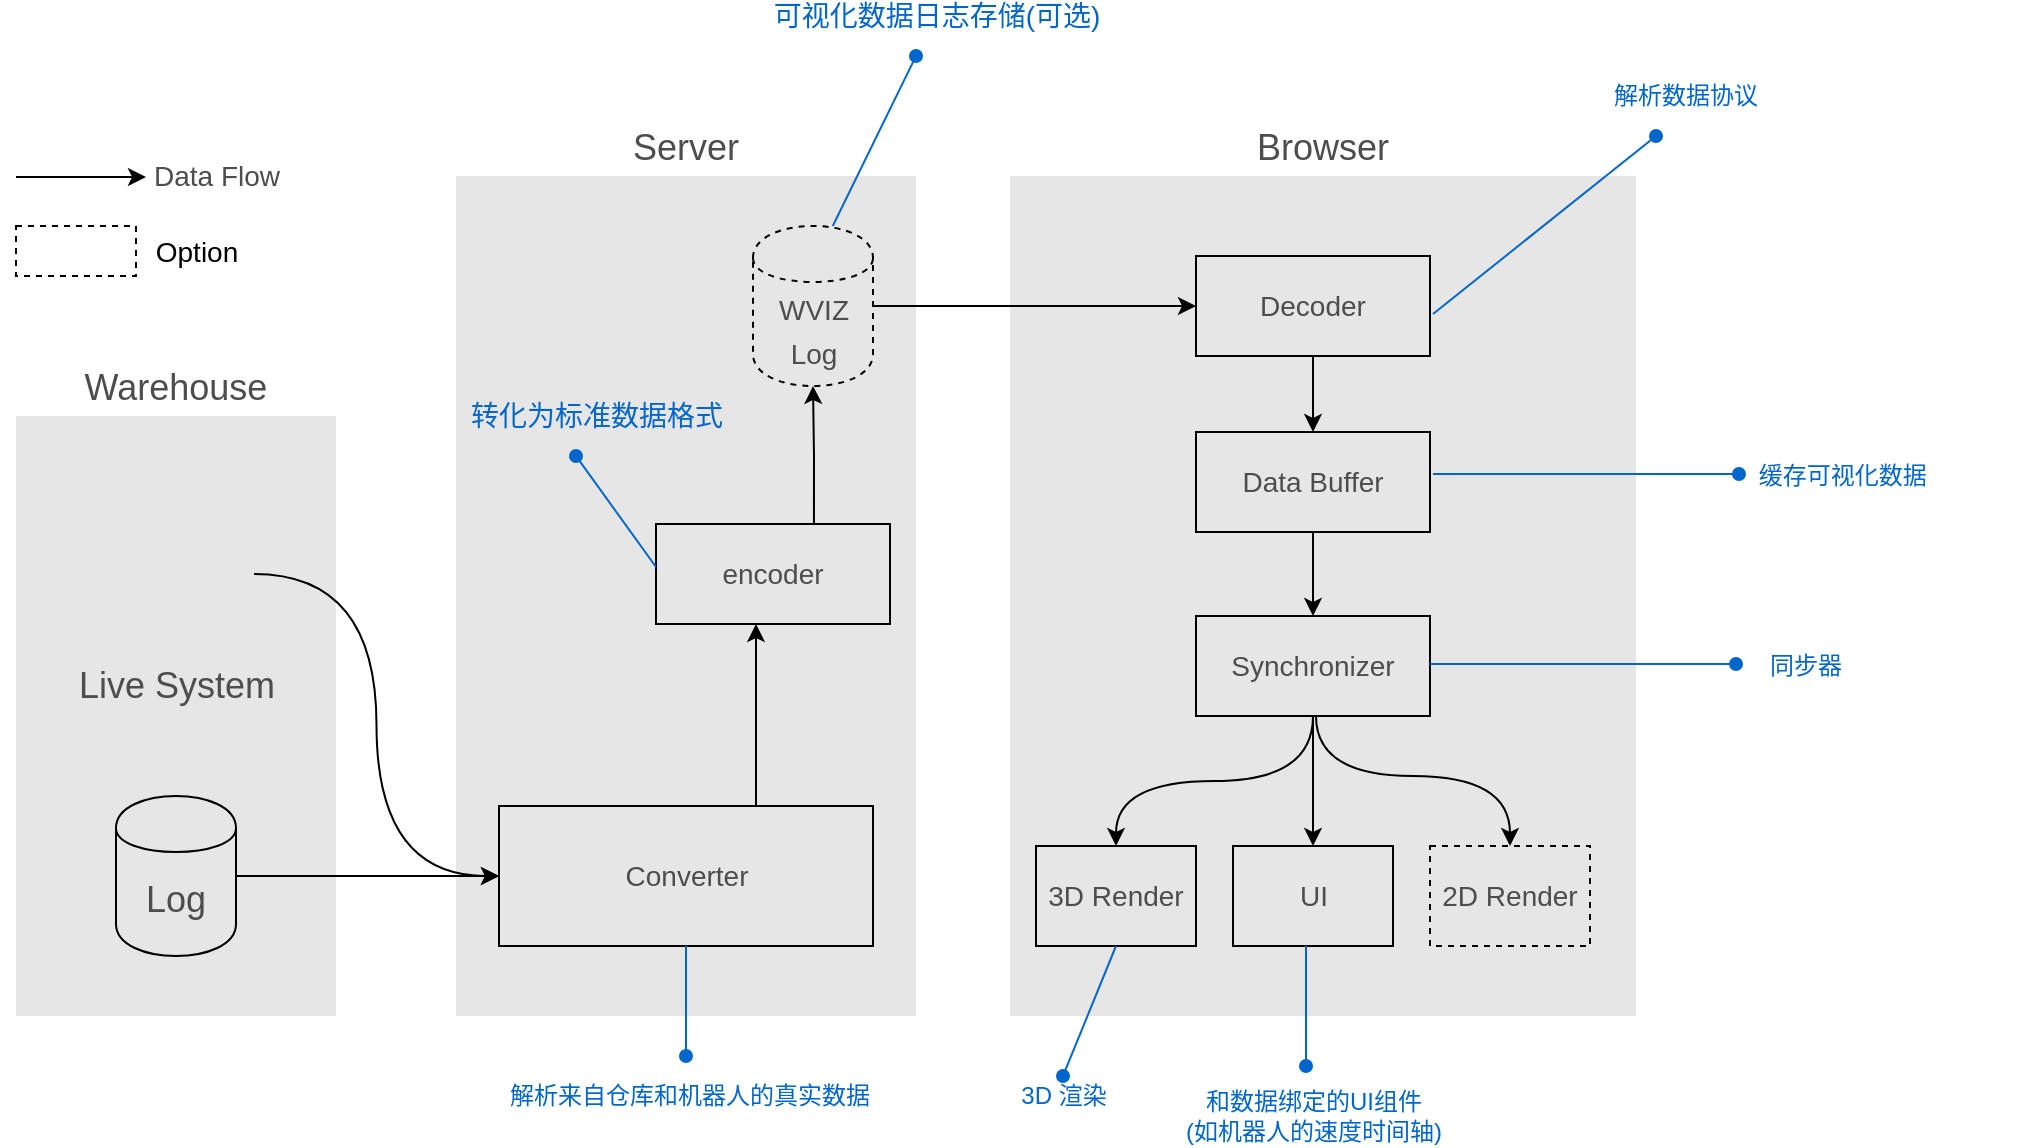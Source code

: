 <mxfile version="12.7.0" type="github">
  <diagram id="r8dyAenhpYEkF3rmn25K" name="Page-1">
    <mxGraphModel dx="1060" dy="1807" grid="1" gridSize="10" guides="1" tooltips="1" connect="1" arrows="1" fold="1" page="1" pageScale="1" pageWidth="827" pageHeight="1169" math="0" shadow="0">
      <root>
        <mxCell id="0"/>
        <mxCell id="1" parent="0"/>
        <mxCell id="gw2dtnyYVouEuGopL-0R-20" value="Browser" style="rounded=0;whiteSpace=wrap;html=1;fillColor=#E6E6E6;strokeColor=none;labelPosition=center;verticalLabelPosition=top;align=center;verticalAlign=bottom;fontSize=18;fontColor=#4D4D4D;" vertex="1" parent="1">
          <mxGeometry x="597" y="40" width="313" height="420" as="geometry"/>
        </mxCell>
        <mxCell id="gw2dtnyYVouEuGopL-0R-1" value="Warehouse" style="rounded=0;whiteSpace=wrap;html=1;fillColor=#E6E6E6;strokeColor=none;labelPosition=center;verticalLabelPosition=top;align=center;verticalAlign=bottom;fontSize=18;fontColor=#4D4D4D;" vertex="1" parent="1">
          <mxGeometry x="100" y="160" width="160" height="300" as="geometry"/>
        </mxCell>
        <mxCell id="gw2dtnyYVouEuGopL-0R-2" value="Live System" style="shape=image;html=1;verticalAlign=top;verticalLabelPosition=bottom;labelBackgroundColor=none;imageAspect=0;aspect=fixed;image=https://cdn3.iconfinder.com/data/icons/whisky-break/90/warehouse-128.png;fillColor=#E6E6E6;fontSize=18;fontColor=#4D4D4D;align=center;" vertex="1" parent="1">
          <mxGeometry x="141" y="200" width="78" height="78" as="geometry"/>
        </mxCell>
        <mxCell id="gw2dtnyYVouEuGopL-0R-3" value="Log" style="shape=cylinder;whiteSpace=wrap;html=1;boundedLbl=1;backgroundOutline=1;labelBackgroundColor=none;fillColor=#E6E6E6;fontSize=18;fontColor=#4D4D4D;align=center;" vertex="1" parent="1">
          <mxGeometry x="150" y="350" width="60" height="80" as="geometry"/>
        </mxCell>
        <mxCell id="gw2dtnyYVouEuGopL-0R-6" value="Server" style="rounded=0;whiteSpace=wrap;html=1;fillColor=#E6E6E6;strokeColor=none;labelPosition=center;verticalLabelPosition=top;align=center;verticalAlign=bottom;fontSize=18;fontColor=#4D4D4D;" vertex="1" parent="1">
          <mxGeometry x="320" y="40" width="230" height="420" as="geometry"/>
        </mxCell>
        <mxCell id="gw2dtnyYVouEuGopL-0R-24" value="" style="edgeStyle=orthogonalEdgeStyle;rounded=0;orthogonalLoop=1;jettySize=auto;html=1;startArrow=none;startFill=0;endArrow=classic;endFill=1;strokeColor=#000000;fontSize=14;fontColor=#0066CC;" edge="1" parent="1" source="gw2dtnyYVouEuGopL-0R-7" target="gw2dtnyYVouEuGopL-0R-18">
          <mxGeometry relative="1" as="geometry">
            <Array as="points">
              <mxPoint x="470" y="340"/>
              <mxPoint x="470" y="340"/>
            </Array>
          </mxGeometry>
        </mxCell>
        <mxCell id="gw2dtnyYVouEuGopL-0R-7" value="Converter" style="rounded=0;whiteSpace=wrap;html=1;labelBackgroundColor=none;fillColor=#E6E6E6;fontSize=14;fontColor=#4D4D4D;align=center;" vertex="1" parent="1">
          <mxGeometry x="341.5" y="355" width="187" height="70" as="geometry"/>
        </mxCell>
        <mxCell id="gw2dtnyYVouEuGopL-0R-9" value="" style="endArrow=classic;html=1;fontSize=14;fontColor=#4D4D4D;entryX=0;entryY=0.5;entryDx=0;entryDy=0;exitX=1;exitY=0.5;exitDx=0;exitDy=0;" edge="1" parent="1" source="gw2dtnyYVouEuGopL-0R-3" target="gw2dtnyYVouEuGopL-0R-7">
          <mxGeometry width="50" height="50" relative="1" as="geometry">
            <mxPoint x="210" y="400" as="sourcePoint"/>
            <mxPoint x="260" y="350" as="targetPoint"/>
          </mxGeometry>
        </mxCell>
        <mxCell id="gw2dtnyYVouEuGopL-0R-14" value="" style="edgeStyle=orthogonalEdgeStyle;rounded=0;orthogonalLoop=1;jettySize=auto;html=1;fontSize=14;fontColor=#4D4D4D;entryX=0;entryY=0.5;entryDx=0;entryDy=0;curved=1;" edge="1" parent="1" source="gw2dtnyYVouEuGopL-0R-2" target="gw2dtnyYVouEuGopL-0R-7">
          <mxGeometry relative="1" as="geometry"/>
        </mxCell>
        <mxCell id="gw2dtnyYVouEuGopL-0R-16" value="" style="endArrow=oval;html=1;fontSize=14;fontColor=#4D4D4D;strokeColor=#0066CC;startArrow=none;startFill=0;endFill=1;exitX=0.5;exitY=1;exitDx=0;exitDy=0;" edge="1" parent="1" source="gw2dtnyYVouEuGopL-0R-7">
          <mxGeometry width="50" height="50" relative="1" as="geometry">
            <mxPoint x="528.5" y="405" as="sourcePoint"/>
            <mxPoint x="435" y="480" as="targetPoint"/>
          </mxGeometry>
        </mxCell>
        <mxCell id="gw2dtnyYVouEuGopL-0R-17" value="解析来自仓库和机器人的真实数据" style="text;html=1;strokeColor=none;fillColor=none;align=center;verticalAlign=middle;whiteSpace=wrap;rounded=0;fontColor=#0066CC;" vertex="1" parent="1">
          <mxGeometry x="341.5" y="490" width="190" height="20" as="geometry"/>
        </mxCell>
        <mxCell id="gw2dtnyYVouEuGopL-0R-27" value="" style="edgeStyle=orthogonalEdgeStyle;rounded=0;orthogonalLoop=1;jettySize=auto;html=1;startArrow=none;startFill=0;endArrow=classic;endFill=1;strokeColor=#000000;fontSize=14;fontColor=#0066CC;entryX=0.5;entryY=1;entryDx=0;entryDy=0;exitX=0.675;exitY=0.02;exitDx=0;exitDy=0;exitPerimeter=0;" edge="1" parent="1">
          <mxGeometry relative="1" as="geometry">
            <mxPoint x="498.975" y="215" as="sourcePoint"/>
            <mxPoint x="498.5" y="145" as="targetPoint"/>
            <Array as="points">
              <mxPoint x="499" y="180"/>
            </Array>
          </mxGeometry>
        </mxCell>
        <mxCell id="gw2dtnyYVouEuGopL-0R-18" value="encoder" style="rounded=0;whiteSpace=wrap;html=1;labelBackgroundColor=none;fillColor=#E6E6E6;fontSize=14;fontColor=#4D4D4D;align=center;" vertex="1" parent="1">
          <mxGeometry x="420" y="214" width="117" height="50" as="geometry"/>
        </mxCell>
        <mxCell id="gw2dtnyYVouEuGopL-0R-38" style="edgeStyle=orthogonalEdgeStyle;rounded=0;orthogonalLoop=1;jettySize=auto;html=1;startArrow=none;startFill=0;endArrow=classic;endFill=1;strokeColor=#000000;fontSize=14;fontColor=#0066CC;" edge="1" parent="1" source="gw2dtnyYVouEuGopL-0R-19" target="gw2dtnyYVouEuGopL-0R-28">
          <mxGeometry relative="1" as="geometry"/>
        </mxCell>
        <mxCell id="gw2dtnyYVouEuGopL-0R-19" value="&lt;font style=&quot;font-size: 14px&quot;&gt;WVIZ&lt;br&gt;Log&lt;/font&gt;" style="shape=cylinder;whiteSpace=wrap;html=1;boundedLbl=1;backgroundOutline=1;labelBackgroundColor=none;fillColor=#E6E6E6;fontSize=18;fontColor=#4D4D4D;align=center;dashed=1;" vertex="1" parent="1">
          <mxGeometry x="468.5" y="65" width="60" height="80" as="geometry"/>
        </mxCell>
        <mxCell id="gw2dtnyYVouEuGopL-0R-30" value="" style="edgeStyle=orthogonalEdgeStyle;rounded=0;orthogonalLoop=1;jettySize=auto;html=1;startArrow=none;startFill=0;endArrow=classic;endFill=1;strokeColor=#000000;fontSize=14;fontColor=#0066CC;" edge="1" parent="1" source="gw2dtnyYVouEuGopL-0R-28" target="gw2dtnyYVouEuGopL-0R-29">
          <mxGeometry relative="1" as="geometry"/>
        </mxCell>
        <mxCell id="gw2dtnyYVouEuGopL-0R-28" value="Decoder" style="rounded=0;whiteSpace=wrap;html=1;labelBackgroundColor=none;fillColor=#E6E6E6;fontSize=14;fontColor=#4D4D4D;align=center;" vertex="1" parent="1">
          <mxGeometry x="690" y="80" width="117" height="50" as="geometry"/>
        </mxCell>
        <mxCell id="gw2dtnyYVouEuGopL-0R-33" value="" style="edgeStyle=orthogonalEdgeStyle;rounded=0;orthogonalLoop=1;jettySize=auto;html=1;startArrow=none;startFill=0;endArrow=classic;endFill=1;strokeColor=#000000;fontSize=14;fontColor=#0066CC;" edge="1" parent="1" source="gw2dtnyYVouEuGopL-0R-29" target="gw2dtnyYVouEuGopL-0R-32">
          <mxGeometry relative="1" as="geometry"/>
        </mxCell>
        <mxCell id="gw2dtnyYVouEuGopL-0R-29" value="Data Buffer" style="rounded=0;whiteSpace=wrap;html=1;labelBackgroundColor=none;fillColor=#E6E6E6;fontSize=14;fontColor=#4D4D4D;align=center;" vertex="1" parent="1">
          <mxGeometry x="690" y="168" width="117" height="50" as="geometry"/>
        </mxCell>
        <mxCell id="gw2dtnyYVouEuGopL-0R-35" value="" style="edgeStyle=orthogonalEdgeStyle;rounded=0;orthogonalLoop=1;jettySize=auto;html=1;startArrow=none;startFill=0;endArrow=classic;endFill=1;strokeColor=#000000;fontSize=14;fontColor=#0066CC;elbow=vertical;curved=1;" edge="1" parent="1" source="gw2dtnyYVouEuGopL-0R-32" target="gw2dtnyYVouEuGopL-0R-34">
          <mxGeometry relative="1" as="geometry"/>
        </mxCell>
        <mxCell id="gw2dtnyYVouEuGopL-0R-32" value="Synchronizer" style="rounded=0;whiteSpace=wrap;html=1;labelBackgroundColor=none;fillColor=#E6E6E6;fontSize=14;fontColor=#4D4D4D;align=center;" vertex="1" parent="1">
          <mxGeometry x="690" y="260" width="117" height="50" as="geometry"/>
        </mxCell>
        <mxCell id="gw2dtnyYVouEuGopL-0R-34" value="3D Render" style="rounded=0;whiteSpace=wrap;html=1;labelBackgroundColor=none;fillColor=#E6E6E6;fontSize=14;fontColor=#4D4D4D;align=center;" vertex="1" parent="1">
          <mxGeometry x="610" y="375" width="80" height="50" as="geometry"/>
        </mxCell>
        <mxCell id="gw2dtnyYVouEuGopL-0R-36" value="UI" style="rounded=0;whiteSpace=wrap;html=1;labelBackgroundColor=none;fillColor=#E6E6E6;fontSize=14;fontColor=#4D4D4D;align=center;" vertex="1" parent="1">
          <mxGeometry x="708.5" y="375" width="80" height="50" as="geometry"/>
        </mxCell>
        <mxCell id="gw2dtnyYVouEuGopL-0R-37" value="2D Render" style="rounded=0;whiteSpace=wrap;html=1;labelBackgroundColor=none;fillColor=#E6E6E6;fontSize=14;fontColor=#4D4D4D;align=center;dashed=1;" vertex="1" parent="1">
          <mxGeometry x="807" y="375" width="80" height="50" as="geometry"/>
        </mxCell>
        <mxCell id="gw2dtnyYVouEuGopL-0R-39" value="" style="edgeStyle=orthogonalEdgeStyle;rounded=0;orthogonalLoop=1;jettySize=auto;html=1;startArrow=none;startFill=0;endArrow=classic;endFill=1;strokeColor=#000000;fontSize=14;fontColor=#0066CC;elbow=vertical;curved=1;exitX=0.5;exitY=1;exitDx=0;exitDy=0;" edge="1" parent="1" source="gw2dtnyYVouEuGopL-0R-32" target="gw2dtnyYVouEuGopL-0R-36">
          <mxGeometry relative="1" as="geometry">
            <mxPoint x="758.5" y="320" as="sourcePoint"/>
            <mxPoint x="660" y="385" as="targetPoint"/>
          </mxGeometry>
        </mxCell>
        <mxCell id="gw2dtnyYVouEuGopL-0R-40" value="" style="edgeStyle=orthogonalEdgeStyle;rounded=0;orthogonalLoop=1;jettySize=auto;html=1;startArrow=none;startFill=0;endArrow=classic;endFill=1;strokeColor=#000000;fontSize=14;fontColor=#0066CC;elbow=vertical;curved=1;" edge="1" parent="1" target="gw2dtnyYVouEuGopL-0R-37">
          <mxGeometry relative="1" as="geometry">
            <mxPoint x="750" y="310" as="sourcePoint"/>
            <mxPoint x="758.5" y="385" as="targetPoint"/>
            <Array as="points">
              <mxPoint x="750" y="340"/>
              <mxPoint x="847" y="340"/>
            </Array>
          </mxGeometry>
        </mxCell>
        <mxCell id="gw2dtnyYVouEuGopL-0R-45" value="" style="endArrow=oval;html=1;fontSize=14;fontColor=#4D4D4D;strokeColor=#0066CC;startArrow=none;startFill=0;endFill=1;" edge="1" parent="1">
          <mxGeometry width="50" height="50" relative="1" as="geometry">
            <mxPoint x="508.39" y="65" as="sourcePoint"/>
            <mxPoint x="550" y="-20" as="targetPoint"/>
          </mxGeometry>
        </mxCell>
        <mxCell id="gw2dtnyYVouEuGopL-0R-46" value="可视化数据日志存储(可选)" style="text;html=1;align=center;verticalAlign=middle;resizable=0;points=[];labelBackgroundColor=#ffffff;fontSize=14;fontColor=#0066CC;" vertex="1" connectable="0" parent="gw2dtnyYVouEuGopL-0R-45">
          <mxGeometry x="0.31" y="-2" relative="1" as="geometry">
            <mxPoint x="22.55" y="-50.19" as="offset"/>
          </mxGeometry>
        </mxCell>
        <mxCell id="gw2dtnyYVouEuGopL-0R-47" value="" style="endArrow=oval;html=1;fontSize=14;fontColor=#4D4D4D;strokeColor=#0066CC;startArrow=none;startFill=0;endFill=1;" edge="1" parent="1">
          <mxGeometry width="50" height="50" relative="1" as="geometry">
            <mxPoint x="420.0" y="235.5" as="sourcePoint"/>
            <mxPoint x="380" y="180" as="targetPoint"/>
          </mxGeometry>
        </mxCell>
        <mxCell id="gw2dtnyYVouEuGopL-0R-48" value="转化为标准数据格式" style="text;html=1;align=center;verticalAlign=middle;resizable=0;points=[];labelBackgroundColor=none;fontSize=14;fontColor=#0066CC;" vertex="1" connectable="0" parent="gw2dtnyYVouEuGopL-0R-47">
          <mxGeometry x="0.31" y="-2" relative="1" as="geometry">
            <mxPoint x="-5.31" y="-37.82" as="offset"/>
          </mxGeometry>
        </mxCell>
        <mxCell id="gw2dtnyYVouEuGopL-0R-49" value="" style="endArrow=oval;html=1;fontSize=14;fontColor=#4D4D4D;strokeColor=#0066CC;startArrow=none;startFill=0;endFill=1;" edge="1" parent="1">
          <mxGeometry width="50" height="50" relative="1" as="geometry">
            <mxPoint x="808.5" y="109" as="sourcePoint"/>
            <mxPoint x="920" y="20" as="targetPoint"/>
          </mxGeometry>
        </mxCell>
        <mxCell id="gw2dtnyYVouEuGopL-0R-50" value="解析数据协议" style="text;html=1;strokeColor=none;fillColor=none;align=center;verticalAlign=middle;whiteSpace=wrap;rounded=0;fontColor=#0066CC;" vertex="1" parent="1">
          <mxGeometry x="840" y="-10" width="190" height="20" as="geometry"/>
        </mxCell>
        <mxCell id="gw2dtnyYVouEuGopL-0R-51" value="" style="endArrow=oval;html=1;fontSize=14;fontColor=#4D4D4D;strokeColor=#0066CC;startArrow=none;startFill=0;endFill=1;" edge="1" parent="1">
          <mxGeometry width="50" height="50" relative="1" as="geometry">
            <mxPoint x="808.5" y="189" as="sourcePoint"/>
            <mxPoint x="961.5" y="189" as="targetPoint"/>
          </mxGeometry>
        </mxCell>
        <mxCell id="gw2dtnyYVouEuGopL-0R-53" value="&amp;nbsp; &amp;nbsp; &amp;nbsp;缓存可视化数据" style="text;html=1;strokeColor=none;fillColor=none;align=center;verticalAlign=middle;whiteSpace=wrap;rounded=0;fontColor=#0066CC;" vertex="1" parent="1">
          <mxGeometry x="910" y="180" width="190" height="20" as="geometry"/>
        </mxCell>
        <mxCell id="gw2dtnyYVouEuGopL-0R-56" value="" style="endArrow=oval;html=1;fontSize=14;fontColor=#4D4D4D;strokeColor=#0066CC;startArrow=none;startFill=0;endFill=1;" edge="1" parent="1">
          <mxGeometry width="50" height="50" relative="1" as="geometry">
            <mxPoint x="807" y="284" as="sourcePoint"/>
            <mxPoint x="960" y="284" as="targetPoint"/>
          </mxGeometry>
        </mxCell>
        <mxCell id="gw2dtnyYVouEuGopL-0R-57" value="同步器" style="text;html=1;strokeColor=none;fillColor=none;align=center;verticalAlign=middle;whiteSpace=wrap;rounded=0;fontColor=#0066CC;" vertex="1" parent="1">
          <mxGeometry x="900" y="275" width="190" height="20" as="geometry"/>
        </mxCell>
        <mxCell id="gw2dtnyYVouEuGopL-0R-59" value="" style="endArrow=oval;html=1;fontSize=14;fontColor=#4D4D4D;strokeColor=#0066CC;startArrow=none;startFill=0;endFill=1;exitX=0.5;exitY=1;exitDx=0;exitDy=0;entryX=0.5;entryY=0;entryDx=0;entryDy=0;" edge="1" parent="1" source="gw2dtnyYVouEuGopL-0R-34" target="gw2dtnyYVouEuGopL-0R-60">
          <mxGeometry width="50" height="50" relative="1" as="geometry">
            <mxPoint x="650" y="428" as="sourcePoint"/>
            <mxPoint x="650" y="488" as="targetPoint"/>
          </mxGeometry>
        </mxCell>
        <mxCell id="gw2dtnyYVouEuGopL-0R-60" value="3D 渲染" style="text;html=1;strokeColor=none;fillColor=none;align=center;verticalAlign=middle;whiteSpace=wrap;rounded=0;fontColor=#0066CC;" vertex="1" parent="1">
          <mxGeometry x="528.5" y="490" width="190" height="20" as="geometry"/>
        </mxCell>
        <mxCell id="gw2dtnyYVouEuGopL-0R-61" value="" style="endArrow=oval;html=1;fontSize=14;fontColor=#4D4D4D;strokeColor=#0066CC;startArrow=none;startFill=0;endFill=1;" edge="1" parent="1">
          <mxGeometry width="50" height="50" relative="1" as="geometry">
            <mxPoint x="745" y="425" as="sourcePoint"/>
            <mxPoint x="745" y="485" as="targetPoint"/>
          </mxGeometry>
        </mxCell>
        <mxCell id="gw2dtnyYVouEuGopL-0R-62" value="和数据绑定的UI组件&lt;br&gt;(如机器人的速度时间轴)" style="text;html=1;strokeColor=none;fillColor=none;align=center;verticalAlign=middle;whiteSpace=wrap;rounded=0;fontColor=#0066CC;" vertex="1" parent="1">
          <mxGeometry x="683.5" y="500" width="130" height="20" as="geometry"/>
        </mxCell>
        <mxCell id="gw2dtnyYVouEuGopL-0R-65" value="" style="rounded=0;whiteSpace=wrap;html=1;labelBackgroundColor=none;fillColor=none;fontSize=14;fontColor=#4D4D4D;align=center;dashed=1;" vertex="1" parent="1">
          <mxGeometry x="100" y="65" width="60" height="25" as="geometry"/>
        </mxCell>
        <mxCell id="gw2dtnyYVouEuGopL-0R-66" value="" style="group" vertex="1" connectable="0" parent="1">
          <mxGeometry x="100" y="30" width="140" height="20" as="geometry"/>
        </mxCell>
        <mxCell id="gw2dtnyYVouEuGopL-0R-4" value="" style="endArrow=classic;html=1;fontSize=18;fontColor=#4D4D4D;" edge="1" parent="gw2dtnyYVouEuGopL-0R-66">
          <mxGeometry width="50" height="50" relative="1" as="geometry">
            <mxPoint y="10.5" as="sourcePoint"/>
            <mxPoint x="65" y="10.5" as="targetPoint"/>
          </mxGeometry>
        </mxCell>
        <mxCell id="gw2dtnyYVouEuGopL-0R-5" value="Data Flow" style="text;html=1;align=center;verticalAlign=middle;resizable=0;points=[];autosize=1;fontSize=14;fontColor=#4D4D4D;" vertex="1" parent="gw2dtnyYVouEuGopL-0R-66">
          <mxGeometry x="60" width="80" height="20" as="geometry"/>
        </mxCell>
        <mxCell id="gw2dtnyYVouEuGopL-0R-70" value="Option" style="text;html=1;align=center;verticalAlign=middle;resizable=0;points=[];autosize=1;fontSize=14;fontColor=#000000;" vertex="1" parent="1">
          <mxGeometry x="160" y="67.5" width="60" height="20" as="geometry"/>
        </mxCell>
      </root>
    </mxGraphModel>
  </diagram>
</mxfile>
